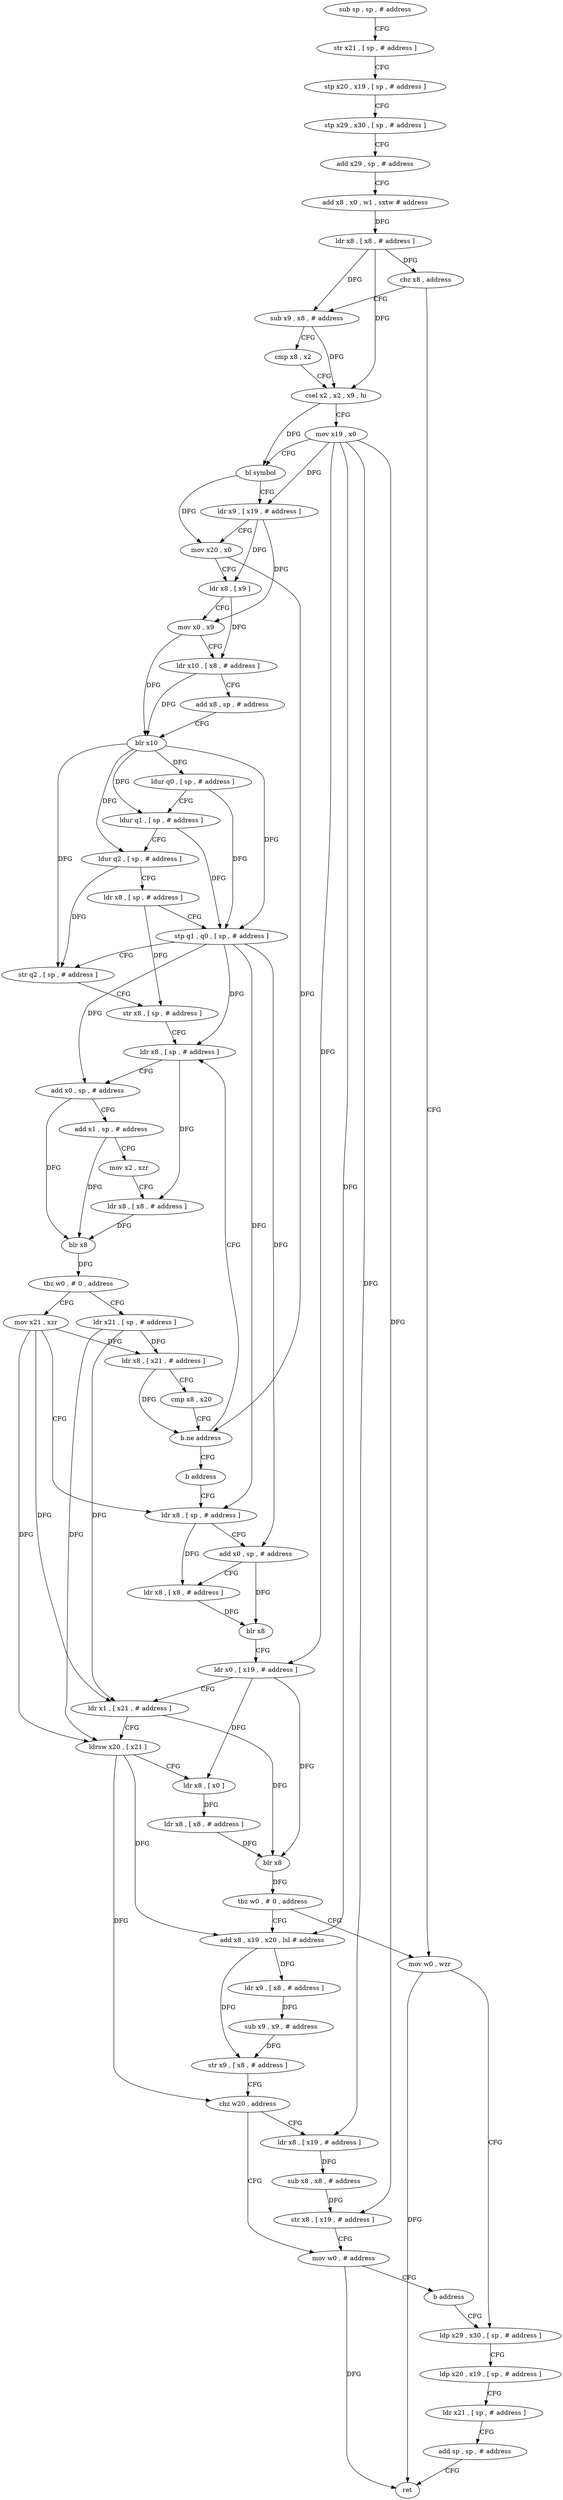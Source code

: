 digraph "func" {
"69848" [label = "sub sp , sp , # address" ]
"69852" [label = "str x21 , [ sp , # address ]" ]
"69856" [label = "stp x20 , x19 , [ sp , # address ]" ]
"69860" [label = "stp x29 , x30 , [ sp , # address ]" ]
"69864" [label = "add x29 , sp , # address" ]
"69868" [label = "add x8 , x0 , w1 , sxtw # address" ]
"69872" [label = "ldr x8 , [ x8 , # address ]" ]
"69876" [label = "cbz x8 , address" ]
"70092" [label = "mov w0 , wzr" ]
"69880" [label = "sub x9 , x8 , # address" ]
"70096" [label = "ldp x29 , x30 , [ sp , # address ]" ]
"69884" [label = "cmp x8 , x2" ]
"69888" [label = "csel x2 , x2 , x9 , hi" ]
"69892" [label = "mov x19 , x0" ]
"69896" [label = "bl symbol" ]
"69900" [label = "ldr x9 , [ x19 , # address ]" ]
"69904" [label = "mov x20 , x0" ]
"69908" [label = "ldr x8 , [ x9 ]" ]
"69912" [label = "mov x0 , x9" ]
"69916" [label = "ldr x10 , [ x8 , # address ]" ]
"69920" [label = "add x8 , sp , # address" ]
"69924" [label = "blr x10" ]
"69928" [label = "ldur q0 , [ sp , # address ]" ]
"69932" [label = "ldur q1 , [ sp , # address ]" ]
"69936" [label = "ldur q2 , [ sp , # address ]" ]
"69940" [label = "ldr x8 , [ sp , # address ]" ]
"69944" [label = "stp q1 , q0 , [ sp , # address ]" ]
"69948" [label = "str q2 , [ sp , # address ]" ]
"69952" [label = "str x8 , [ sp , # address ]" ]
"69956" [label = "ldr x8 , [ sp , # address ]" ]
"70004" [label = "mov x21 , xzr" ]
"70008" [label = "ldr x8 , [ sp , # address ]" ]
"69984" [label = "ldr x21 , [ sp , # address ]" ]
"69988" [label = "ldr x8 , [ x21 , # address ]" ]
"69992" [label = "cmp x8 , x20" ]
"69996" [label = "b.ne address" ]
"70000" [label = "b address" ]
"70052" [label = "add x8 , x19 , x20 , lsl # address" ]
"70056" [label = "ldr x9 , [ x8 , # address ]" ]
"70060" [label = "sub x9 , x9 , # address" ]
"70064" [label = "str x9 , [ x8 , # address ]" ]
"70068" [label = "cbz w20 , address" ]
"70084" [label = "mov w0 , # address" ]
"70072" [label = "ldr x8 , [ x19 , # address ]" ]
"69960" [label = "add x0 , sp , # address" ]
"69964" [label = "add x1 , sp , # address" ]
"69968" [label = "mov x2 , xzr" ]
"69972" [label = "ldr x8 , [ x8 , # address ]" ]
"69976" [label = "blr x8" ]
"69980" [label = "tbz w0 , # 0 , address" ]
"70088" [label = "b address" ]
"70076" [label = "sub x8 , x8 , # address" ]
"70080" [label = "str x8 , [ x19 , # address ]" ]
"70012" [label = "add x0 , sp , # address" ]
"70016" [label = "ldr x8 , [ x8 , # address ]" ]
"70020" [label = "blr x8" ]
"70024" [label = "ldr x0 , [ x19 , # address ]" ]
"70028" [label = "ldr x1 , [ x21 , # address ]" ]
"70032" [label = "ldrsw x20 , [ x21 ]" ]
"70036" [label = "ldr x8 , [ x0 ]" ]
"70040" [label = "ldr x8 , [ x8 , # address ]" ]
"70044" [label = "blr x8" ]
"70048" [label = "tbz w0 , # 0 , address" ]
"70100" [label = "ldp x20 , x19 , [ sp , # address ]" ]
"70104" [label = "ldr x21 , [ sp , # address ]" ]
"70108" [label = "add sp , sp , # address" ]
"70112" [label = "ret" ]
"69848" -> "69852" [ label = "CFG" ]
"69852" -> "69856" [ label = "CFG" ]
"69856" -> "69860" [ label = "CFG" ]
"69860" -> "69864" [ label = "CFG" ]
"69864" -> "69868" [ label = "CFG" ]
"69868" -> "69872" [ label = "DFG" ]
"69872" -> "69876" [ label = "DFG" ]
"69872" -> "69880" [ label = "DFG" ]
"69872" -> "69888" [ label = "DFG" ]
"69876" -> "70092" [ label = "CFG" ]
"69876" -> "69880" [ label = "CFG" ]
"70092" -> "70096" [ label = "CFG" ]
"70092" -> "70112" [ label = "DFG" ]
"69880" -> "69884" [ label = "CFG" ]
"69880" -> "69888" [ label = "DFG" ]
"70096" -> "70100" [ label = "CFG" ]
"69884" -> "69888" [ label = "CFG" ]
"69888" -> "69892" [ label = "CFG" ]
"69888" -> "69896" [ label = "DFG" ]
"69892" -> "69896" [ label = "CFG" ]
"69892" -> "69900" [ label = "DFG" ]
"69892" -> "70024" [ label = "DFG" ]
"69892" -> "70052" [ label = "DFG" ]
"69892" -> "70072" [ label = "DFG" ]
"69892" -> "70080" [ label = "DFG" ]
"69896" -> "69900" [ label = "CFG" ]
"69896" -> "69904" [ label = "DFG" ]
"69900" -> "69904" [ label = "CFG" ]
"69900" -> "69908" [ label = "DFG" ]
"69900" -> "69912" [ label = "DFG" ]
"69904" -> "69908" [ label = "CFG" ]
"69904" -> "69996" [ label = "DFG" ]
"69908" -> "69912" [ label = "CFG" ]
"69908" -> "69916" [ label = "DFG" ]
"69912" -> "69916" [ label = "CFG" ]
"69912" -> "69924" [ label = "DFG" ]
"69916" -> "69920" [ label = "CFG" ]
"69916" -> "69924" [ label = "DFG" ]
"69920" -> "69924" [ label = "CFG" ]
"69924" -> "69928" [ label = "DFG" ]
"69924" -> "69944" [ label = "DFG" ]
"69924" -> "69932" [ label = "DFG" ]
"69924" -> "69936" [ label = "DFG" ]
"69924" -> "69948" [ label = "DFG" ]
"69928" -> "69932" [ label = "CFG" ]
"69928" -> "69944" [ label = "DFG" ]
"69932" -> "69936" [ label = "CFG" ]
"69932" -> "69944" [ label = "DFG" ]
"69936" -> "69940" [ label = "CFG" ]
"69936" -> "69948" [ label = "DFG" ]
"69940" -> "69944" [ label = "CFG" ]
"69940" -> "69952" [ label = "DFG" ]
"69944" -> "69948" [ label = "CFG" ]
"69944" -> "69956" [ label = "DFG" ]
"69944" -> "70008" [ label = "DFG" ]
"69944" -> "69960" [ label = "DFG" ]
"69944" -> "70012" [ label = "DFG" ]
"69948" -> "69952" [ label = "CFG" ]
"69952" -> "69956" [ label = "CFG" ]
"69956" -> "69960" [ label = "CFG" ]
"69956" -> "69972" [ label = "DFG" ]
"70004" -> "70008" [ label = "CFG" ]
"70004" -> "69988" [ label = "DFG" ]
"70004" -> "70028" [ label = "DFG" ]
"70004" -> "70032" [ label = "DFG" ]
"70008" -> "70012" [ label = "CFG" ]
"70008" -> "70016" [ label = "DFG" ]
"69984" -> "69988" [ label = "DFG" ]
"69984" -> "70028" [ label = "DFG" ]
"69984" -> "70032" [ label = "DFG" ]
"69988" -> "69992" [ label = "CFG" ]
"69988" -> "69996" [ label = "DFG" ]
"69992" -> "69996" [ label = "CFG" ]
"69996" -> "69956" [ label = "CFG" ]
"69996" -> "70000" [ label = "CFG" ]
"70000" -> "70008" [ label = "CFG" ]
"70052" -> "70056" [ label = "DFG" ]
"70052" -> "70064" [ label = "DFG" ]
"70056" -> "70060" [ label = "DFG" ]
"70060" -> "70064" [ label = "DFG" ]
"70064" -> "70068" [ label = "CFG" ]
"70068" -> "70084" [ label = "CFG" ]
"70068" -> "70072" [ label = "CFG" ]
"70084" -> "70088" [ label = "CFG" ]
"70084" -> "70112" [ label = "DFG" ]
"70072" -> "70076" [ label = "DFG" ]
"69960" -> "69964" [ label = "CFG" ]
"69960" -> "69976" [ label = "DFG" ]
"69964" -> "69968" [ label = "CFG" ]
"69964" -> "69976" [ label = "DFG" ]
"69968" -> "69972" [ label = "CFG" ]
"69972" -> "69976" [ label = "DFG" ]
"69976" -> "69980" [ label = "DFG" ]
"69980" -> "70004" [ label = "CFG" ]
"69980" -> "69984" [ label = "CFG" ]
"70088" -> "70096" [ label = "CFG" ]
"70076" -> "70080" [ label = "DFG" ]
"70080" -> "70084" [ label = "CFG" ]
"70012" -> "70016" [ label = "CFG" ]
"70012" -> "70020" [ label = "DFG" ]
"70016" -> "70020" [ label = "DFG" ]
"70020" -> "70024" [ label = "CFG" ]
"70024" -> "70028" [ label = "CFG" ]
"70024" -> "70036" [ label = "DFG" ]
"70024" -> "70044" [ label = "DFG" ]
"70028" -> "70032" [ label = "CFG" ]
"70028" -> "70044" [ label = "DFG" ]
"70032" -> "70036" [ label = "CFG" ]
"70032" -> "70052" [ label = "DFG" ]
"70032" -> "70068" [ label = "DFG" ]
"70036" -> "70040" [ label = "DFG" ]
"70040" -> "70044" [ label = "DFG" ]
"70044" -> "70048" [ label = "DFG" ]
"70048" -> "70092" [ label = "CFG" ]
"70048" -> "70052" [ label = "CFG" ]
"70100" -> "70104" [ label = "CFG" ]
"70104" -> "70108" [ label = "CFG" ]
"70108" -> "70112" [ label = "CFG" ]
}
